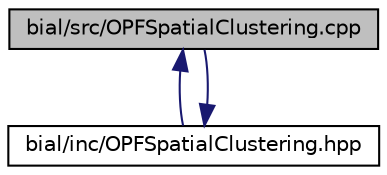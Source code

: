 digraph "bial/src/OPFSpatialClustering.cpp"
{
  edge [fontname="Helvetica",fontsize="10",labelfontname="Helvetica",labelfontsize="10"];
  node [fontname="Helvetica",fontsize="10",shape=record];
  Node1 [label="bial/src/OPFSpatialClustering.cpp",height=0.2,width=0.4,color="black", fillcolor="grey75", style="filled", fontcolor="black"];
  Node1 -> Node2 [dir="back",color="midnightblue",fontsize="10",style="solid",fontname="Helvetica"];
  Node2 [label="bial/inc/OPFSpatialClustering.hpp",height=0.2,width=0.4,color="black", fillcolor="white", style="filled",URL="$_o_p_f_spatial_clustering_8hpp.html"];
  Node2 -> Node1 [dir="back",color="midnightblue",fontsize="10",style="solid",fontname="Helvetica"];
}
